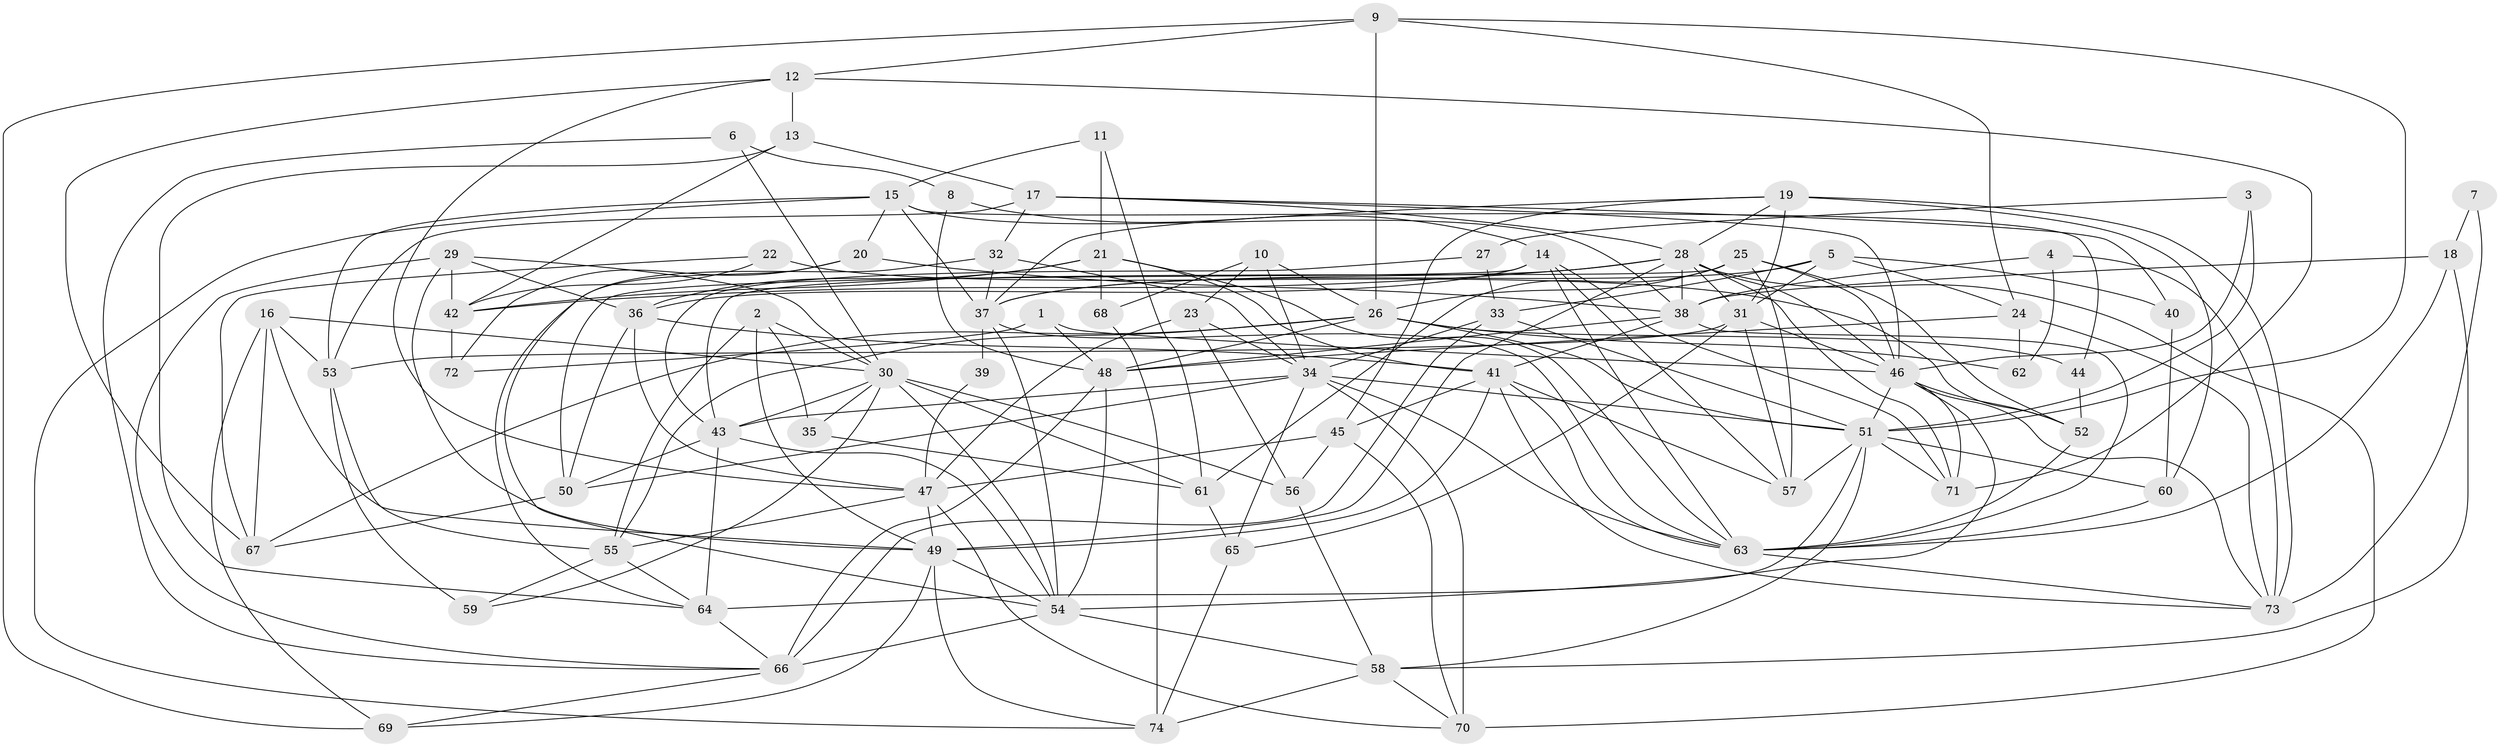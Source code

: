 // original degree distribution, {4: 0.272108843537415, 3: 0.2857142857142857, 5: 0.1564625850340136, 2: 0.1360544217687075, 6: 0.08163265306122448, 8: 0.02040816326530612, 7: 0.04081632653061224, 9: 0.006802721088435374}
// Generated by graph-tools (version 1.1) at 2025/02/03/09/25 03:02:16]
// undirected, 74 vertices, 201 edges
graph export_dot {
graph [start="1"]
  node [color=gray90,style=filled];
  1;
  2;
  3;
  4;
  5;
  6;
  7;
  8;
  9;
  10;
  11;
  12;
  13;
  14;
  15;
  16;
  17;
  18;
  19;
  20;
  21;
  22;
  23;
  24;
  25;
  26;
  27;
  28;
  29;
  30;
  31;
  32;
  33;
  34;
  35;
  36;
  37;
  38;
  39;
  40;
  41;
  42;
  43;
  44;
  45;
  46;
  47;
  48;
  49;
  50;
  51;
  52;
  53;
  54;
  55;
  56;
  57;
  58;
  59;
  60;
  61;
  62;
  63;
  64;
  65;
  66;
  67;
  68;
  69;
  70;
  71;
  72;
  73;
  74;
  1 -- 46 [weight=1.0];
  1 -- 48 [weight=1.0];
  1 -- 72 [weight=1.0];
  2 -- 30 [weight=1.0];
  2 -- 35 [weight=1.0];
  2 -- 49 [weight=1.0];
  2 -- 55 [weight=2.0];
  3 -- 27 [weight=1.0];
  3 -- 46 [weight=1.0];
  3 -- 51 [weight=1.0];
  4 -- 38 [weight=1.0];
  4 -- 62 [weight=1.0];
  4 -- 73 [weight=1.0];
  5 -- 24 [weight=1.0];
  5 -- 31 [weight=1.0];
  5 -- 33 [weight=1.0];
  5 -- 37 [weight=1.0];
  5 -- 40 [weight=1.0];
  6 -- 8 [weight=1.0];
  6 -- 30 [weight=1.0];
  6 -- 66 [weight=1.0];
  7 -- 18 [weight=1.0];
  7 -- 73 [weight=1.0];
  8 -- 14 [weight=1.0];
  8 -- 48 [weight=1.0];
  9 -- 12 [weight=1.0];
  9 -- 24 [weight=1.0];
  9 -- 26 [weight=1.0];
  9 -- 51 [weight=1.0];
  9 -- 69 [weight=1.0];
  10 -- 23 [weight=1.0];
  10 -- 26 [weight=1.0];
  10 -- 34 [weight=1.0];
  10 -- 68 [weight=1.0];
  11 -- 15 [weight=1.0];
  11 -- 21 [weight=1.0];
  11 -- 61 [weight=1.0];
  12 -- 13 [weight=1.0];
  12 -- 47 [weight=1.0];
  12 -- 67 [weight=1.0];
  12 -- 71 [weight=1.0];
  13 -- 17 [weight=1.0];
  13 -- 42 [weight=1.0];
  13 -- 64 [weight=1.0];
  14 -- 36 [weight=1.0];
  14 -- 50 [weight=1.0];
  14 -- 57 [weight=1.0];
  14 -- 63 [weight=1.0];
  14 -- 71 [weight=1.0];
  15 -- 20 [weight=1.0];
  15 -- 37 [weight=1.0];
  15 -- 38 [weight=1.0];
  15 -- 44 [weight=1.0];
  15 -- 53 [weight=1.0];
  15 -- 74 [weight=1.0];
  16 -- 30 [weight=1.0];
  16 -- 49 [weight=2.0];
  16 -- 53 [weight=1.0];
  16 -- 67 [weight=1.0];
  16 -- 69 [weight=1.0];
  17 -- 28 [weight=1.0];
  17 -- 32 [weight=1.0];
  17 -- 40 [weight=1.0];
  17 -- 46 [weight=1.0];
  17 -- 53 [weight=1.0];
  18 -- 38 [weight=2.0];
  18 -- 58 [weight=1.0];
  18 -- 63 [weight=1.0];
  19 -- 28 [weight=1.0];
  19 -- 31 [weight=1.0];
  19 -- 37 [weight=1.0];
  19 -- 45 [weight=1.0];
  19 -- 60 [weight=1.0];
  19 -- 73 [weight=2.0];
  20 -- 38 [weight=1.0];
  20 -- 54 [weight=1.0];
  20 -- 72 [weight=1.0];
  21 -- 36 [weight=1.0];
  21 -- 41 [weight=1.0];
  21 -- 42 [weight=1.0];
  21 -- 63 [weight=1.0];
  21 -- 68 [weight=1.0];
  22 -- 42 [weight=1.0];
  22 -- 52 [weight=1.0];
  22 -- 67 [weight=1.0];
  23 -- 34 [weight=1.0];
  23 -- 47 [weight=1.0];
  23 -- 56 [weight=1.0];
  24 -- 48 [weight=1.0];
  24 -- 62 [weight=2.0];
  24 -- 73 [weight=1.0];
  25 -- 26 [weight=1.0];
  25 -- 43 [weight=1.0];
  25 -- 46 [weight=1.0];
  25 -- 52 [weight=1.0];
  25 -- 57 [weight=1.0];
  25 -- 61 [weight=1.0];
  26 -- 44 [weight=1.0];
  26 -- 48 [weight=1.0];
  26 -- 51 [weight=1.0];
  26 -- 55 [weight=1.0];
  26 -- 62 [weight=1.0];
  26 -- 67 [weight=1.0];
  27 -- 33 [weight=1.0];
  27 -- 43 [weight=1.0];
  28 -- 31 [weight=1.0];
  28 -- 37 [weight=2.0];
  28 -- 38 [weight=1.0];
  28 -- 42 [weight=1.0];
  28 -- 46 [weight=1.0];
  28 -- 49 [weight=1.0];
  28 -- 70 [weight=3.0];
  28 -- 71 [weight=1.0];
  29 -- 30 [weight=1.0];
  29 -- 36 [weight=1.0];
  29 -- 42 [weight=1.0];
  29 -- 49 [weight=1.0];
  29 -- 66 [weight=1.0];
  30 -- 35 [weight=1.0];
  30 -- 43 [weight=1.0];
  30 -- 54 [weight=1.0];
  30 -- 56 [weight=1.0];
  30 -- 59 [weight=1.0];
  30 -- 61 [weight=1.0];
  31 -- 46 [weight=1.0];
  31 -- 53 [weight=2.0];
  31 -- 57 [weight=1.0];
  31 -- 65 [weight=1.0];
  32 -- 34 [weight=1.0];
  32 -- 37 [weight=1.0];
  32 -- 64 [weight=1.0];
  33 -- 34 [weight=1.0];
  33 -- 51 [weight=1.0];
  33 -- 66 [weight=2.0];
  34 -- 43 [weight=1.0];
  34 -- 50 [weight=1.0];
  34 -- 51 [weight=2.0];
  34 -- 63 [weight=1.0];
  34 -- 65 [weight=1.0];
  34 -- 70 [weight=1.0];
  35 -- 61 [weight=1.0];
  36 -- 41 [weight=1.0];
  36 -- 47 [weight=1.0];
  36 -- 50 [weight=1.0];
  37 -- 39 [weight=2.0];
  37 -- 54 [weight=1.0];
  37 -- 63 [weight=1.0];
  38 -- 41 [weight=1.0];
  38 -- 48 [weight=1.0];
  38 -- 63 [weight=1.0];
  39 -- 47 [weight=1.0];
  40 -- 60 [weight=1.0];
  41 -- 45 [weight=1.0];
  41 -- 49 [weight=1.0];
  41 -- 57 [weight=1.0];
  41 -- 63 [weight=1.0];
  41 -- 73 [weight=1.0];
  42 -- 72 [weight=1.0];
  43 -- 50 [weight=2.0];
  43 -- 54 [weight=1.0];
  43 -- 64 [weight=1.0];
  44 -- 52 [weight=1.0];
  45 -- 47 [weight=1.0];
  45 -- 56 [weight=1.0];
  45 -- 70 [weight=1.0];
  46 -- 51 [weight=2.0];
  46 -- 52 [weight=1.0];
  46 -- 54 [weight=2.0];
  46 -- 71 [weight=1.0];
  46 -- 73 [weight=1.0];
  47 -- 49 [weight=1.0];
  47 -- 55 [weight=1.0];
  47 -- 70 [weight=1.0];
  48 -- 54 [weight=1.0];
  48 -- 66 [weight=1.0];
  49 -- 54 [weight=1.0];
  49 -- 69 [weight=1.0];
  49 -- 74 [weight=1.0];
  50 -- 67 [weight=1.0];
  51 -- 57 [weight=1.0];
  51 -- 58 [weight=1.0];
  51 -- 60 [weight=1.0];
  51 -- 64 [weight=2.0];
  51 -- 71 [weight=1.0];
  52 -- 63 [weight=1.0];
  53 -- 55 [weight=1.0];
  53 -- 59 [weight=2.0];
  54 -- 58 [weight=1.0];
  54 -- 66 [weight=1.0];
  55 -- 59 [weight=1.0];
  55 -- 64 [weight=1.0];
  56 -- 58 [weight=1.0];
  58 -- 70 [weight=1.0];
  58 -- 74 [weight=1.0];
  60 -- 63 [weight=1.0];
  61 -- 65 [weight=1.0];
  63 -- 73 [weight=1.0];
  64 -- 66 [weight=1.0];
  65 -- 74 [weight=1.0];
  66 -- 69 [weight=1.0];
  68 -- 74 [weight=1.0];
}
